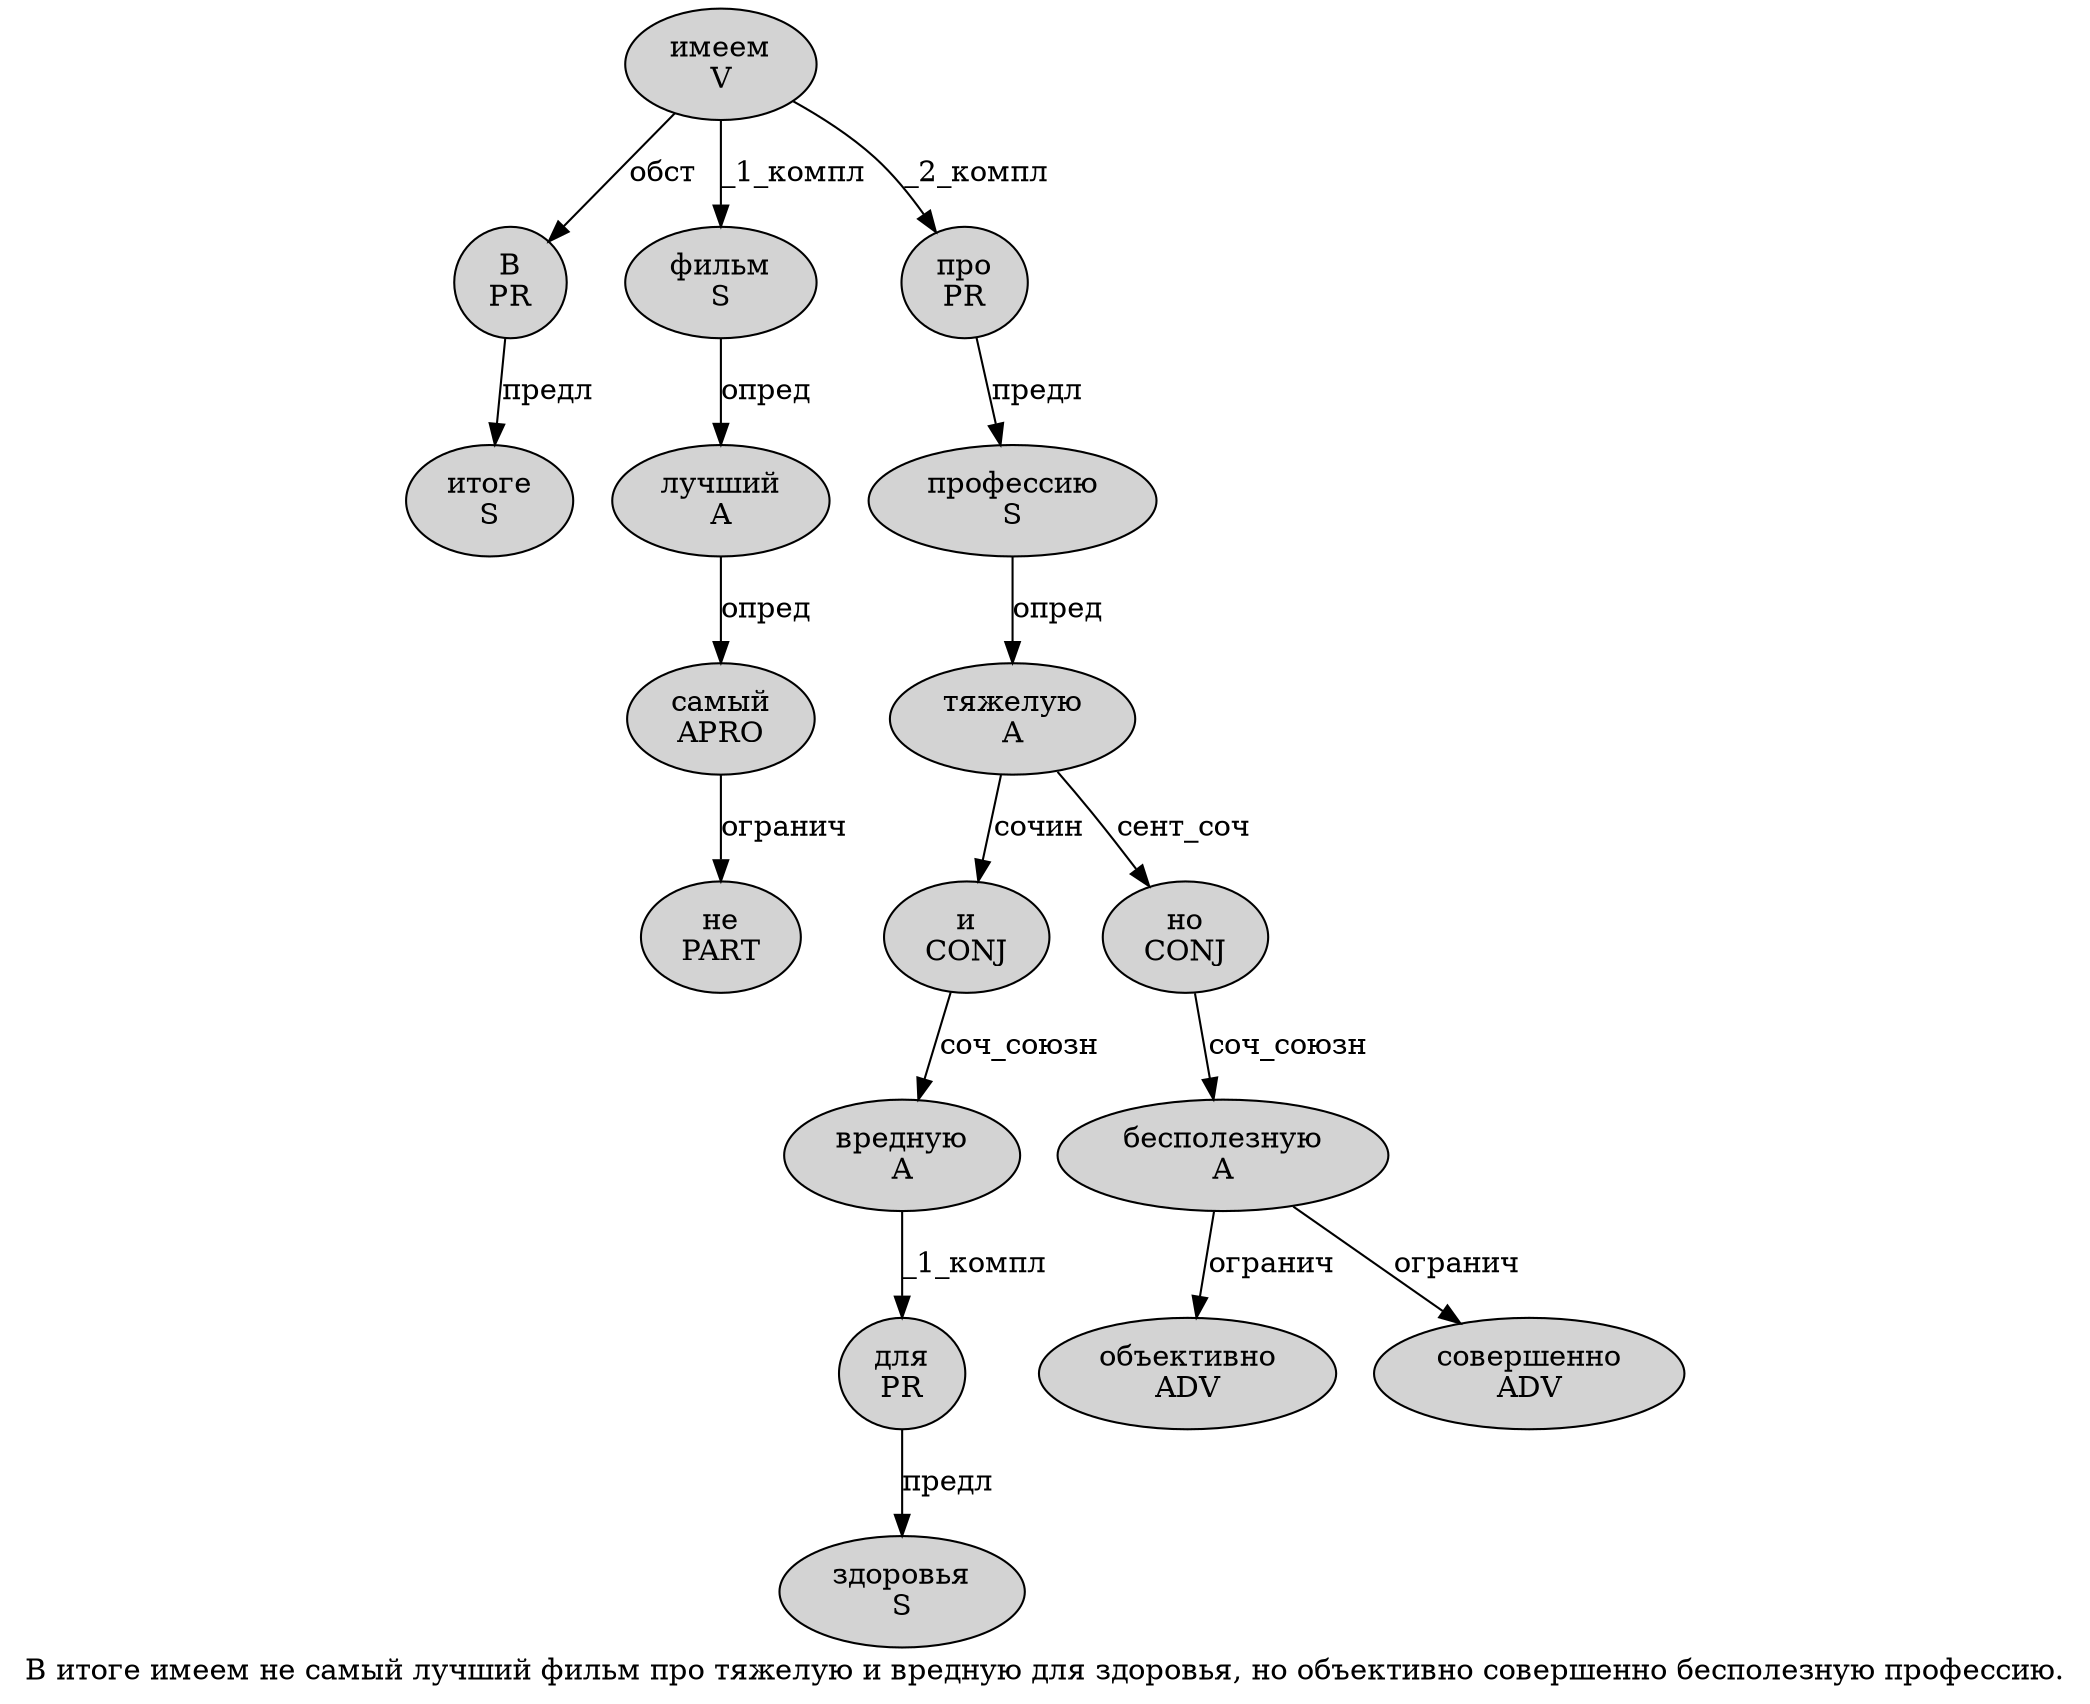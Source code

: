 digraph SENTENCE_3777 {
	graph [label="В итоге имеем не самый лучший фильм про тяжелую и вредную для здоровья, но объективно совершенно бесполезную профессию."]
	node [style=filled]
		0 [label="В
PR" color="" fillcolor=lightgray penwidth=1 shape=ellipse]
		1 [label="итоге
S" color="" fillcolor=lightgray penwidth=1 shape=ellipse]
		2 [label="имеем
V" color="" fillcolor=lightgray penwidth=1 shape=ellipse]
		3 [label="не
PART" color="" fillcolor=lightgray penwidth=1 shape=ellipse]
		4 [label="самый
APRO" color="" fillcolor=lightgray penwidth=1 shape=ellipse]
		5 [label="лучший
A" color="" fillcolor=lightgray penwidth=1 shape=ellipse]
		6 [label="фильм
S" color="" fillcolor=lightgray penwidth=1 shape=ellipse]
		7 [label="про
PR" color="" fillcolor=lightgray penwidth=1 shape=ellipse]
		8 [label="тяжелую
A" color="" fillcolor=lightgray penwidth=1 shape=ellipse]
		9 [label="и
CONJ" color="" fillcolor=lightgray penwidth=1 shape=ellipse]
		10 [label="вредную
A" color="" fillcolor=lightgray penwidth=1 shape=ellipse]
		11 [label="для
PR" color="" fillcolor=lightgray penwidth=1 shape=ellipse]
		12 [label="здоровья
S" color="" fillcolor=lightgray penwidth=1 shape=ellipse]
		14 [label="но
CONJ" color="" fillcolor=lightgray penwidth=1 shape=ellipse]
		15 [label="объективно
ADV" color="" fillcolor=lightgray penwidth=1 shape=ellipse]
		16 [label="совершенно
ADV" color="" fillcolor=lightgray penwidth=1 shape=ellipse]
		17 [label="бесполезную
A" color="" fillcolor=lightgray penwidth=1 shape=ellipse]
		18 [label="профессию
S" color="" fillcolor=lightgray penwidth=1 shape=ellipse]
			17 -> 15 [label="огранич"]
			17 -> 16 [label="огранич"]
			9 -> 10 [label="соч_союзн"]
			10 -> 11 [label="_1_компл"]
			2 -> 0 [label="обст"]
			2 -> 6 [label="_1_компл"]
			2 -> 7 [label="_2_компл"]
			11 -> 12 [label="предл"]
			8 -> 9 [label="сочин"]
			8 -> 14 [label="сент_соч"]
			4 -> 3 [label="огранич"]
			18 -> 8 [label="опред"]
			0 -> 1 [label="предл"]
			6 -> 5 [label="опред"]
			14 -> 17 [label="соч_союзн"]
			5 -> 4 [label="опред"]
			7 -> 18 [label="предл"]
}